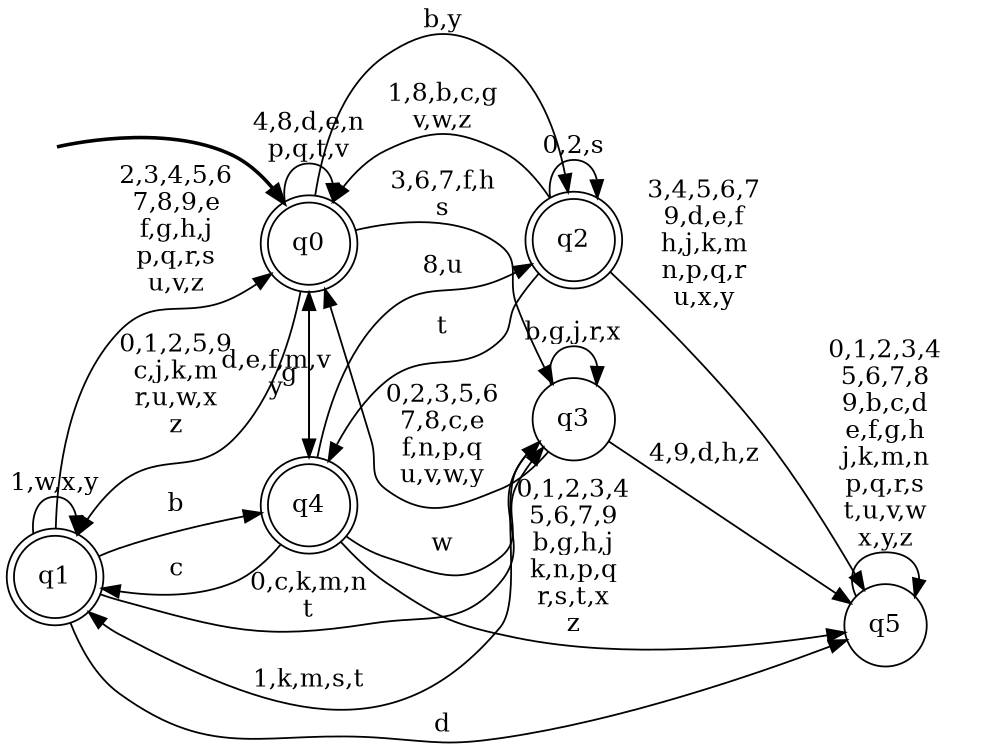 digraph BlueStar {
__start0 [style = invis, shape = none, label = "", width = 0, height = 0];

rankdir=LR;
size="8,5";

s0 [style="rounded,filled", color="black", fillcolor="white" shape="doublecircle", label="q0"];
s1 [style="rounded,filled", color="black", fillcolor="white" shape="doublecircle", label="q1"];
s2 [style="rounded,filled", color="black", fillcolor="white" shape="doublecircle", label="q2"];
s3 [style="filled", color="black", fillcolor="white" shape="circle", label="q3"];
s4 [style="rounded,filled", color="black", fillcolor="white" shape="doublecircle", label="q4"];
s5 [style="filled", color="black", fillcolor="white" shape="circle", label="q5"];
subgraph cluster_main { 
	graph [pad=".75", ranksep="0.15", nodesep="0.15"];
	 style=invis; 
	__start0 -> s0 [penwidth=2];
}
s0 -> s0 [label="4,8,d,e,n\np,q,t,v"];
s0 -> s1 [label="0,1,2,5,9\nc,j,k,m\nr,u,w,x\nz"];
s0 -> s2 [label="b,y"];
s0 -> s3 [label="3,6,7,f,h\ns"];
s0 -> s4 [label="g"];
s1 -> s0 [label="2,3,4,5,6\n7,8,9,e\nf,g,h,j\np,q,r,s\nu,v,z"];
s1 -> s1 [label="1,w,x,y"];
s1 -> s3 [label="0,c,k,m,n\nt"];
s1 -> s4 [label="b"];
s1 -> s5 [label="d"];
s2 -> s0 [label="1,8,b,c,g\nv,w,z"];
s2 -> s2 [label="0,2,s"];
s2 -> s4 [label="t"];
s2 -> s5 [label="3,4,5,6,7\n9,d,e,f\nh,j,k,m\nn,p,q,r\nu,x,y"];
s3 -> s0 [label="0,2,3,5,6\n7,8,c,e\nf,n,p,q\nu,v,w,y"];
s3 -> s1 [label="1,k,m,s,t"];
s3 -> s3 [label="b,g,j,r,x"];
s3 -> s5 [label="4,9,d,h,z"];
s4 -> s0 [label="d,e,f,m,v\ny"];
s4 -> s1 [label="c"];
s4 -> s2 [label="8,u"];
s4 -> s3 [label="w"];
s4 -> s5 [label="0,1,2,3,4\n5,6,7,9\nb,g,h,j\nk,n,p,q\nr,s,t,x\nz"];
s5 -> s5 [label="0,1,2,3,4\n5,6,7,8\n9,b,c,d\ne,f,g,h\nj,k,m,n\np,q,r,s\nt,u,v,w\nx,y,z"];

}